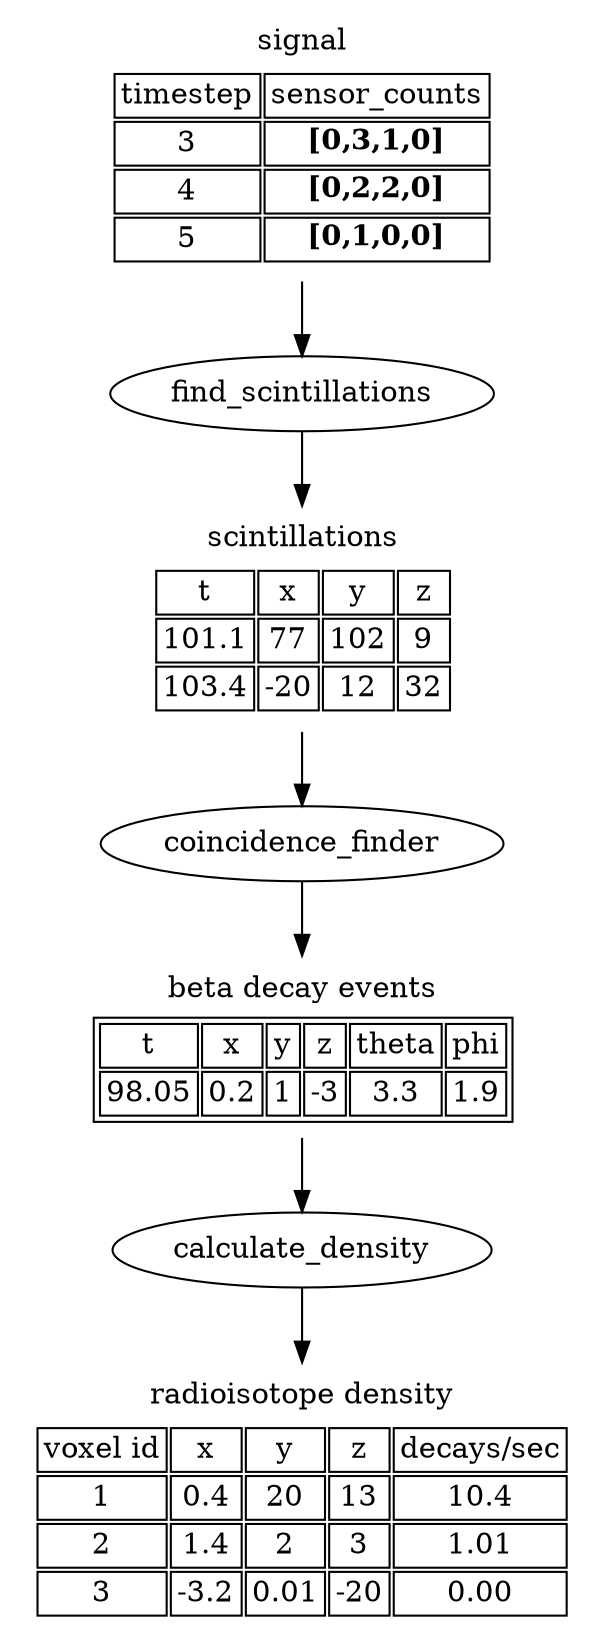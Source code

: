 digraph {
	rankdir="TD";

	signal [
		shape=plaintext
		label=<
		<table border='0'>
			<tr><td>
				signal
			</td></tr>
			<tr><td>
				<table border='0' cellborder='1'>
					<tr><td>timestep</td><td>sensor_counts</td></tr>
					<tr><td>3</td><td><b>[0,3,1,0]</b></td></tr>
					<tr><td>4</td><td><b>[0,2,2,0]</b></td></tr>
					<tr><td>5</td><td><b>[0,1,0,0]</b></td></tr>
				</table>
		</td></tr>
	</table>
	>];

  scintillations [
    shape=plaintext
    label=<
		<table border='0'>
			<tr><td>
				scintillations
			</td></tr>
			<tr><td>
		    <table border='0' cellborder='1'>
			    <tr><td>t</td><td>x</td><td>y</td><td>z</td></tr>
			    <tr><td>101.1</td><td>77</td><td>102</td><td>9</td></tr>
			    <tr><td>103.4</td><td>-20</td><td>12</td><td>32</td></tr>
			   </table>
			</td></tr>
		</table>
  >];

	decays [
		shape=plaintext
		label=<
		<table border='0'>
			<tr><td>
				beta decay events
			</td></tr>
			<tr><td>
				<table border='1' cellborder='1'>
		    <tr><td>t</td><td>x</td><td>y</td><td>z</td><td>theta</td><td>phi</td></tr>
		    <tr><td>98.05</td><td>0.2</td><td>1</td><td>-3</td><td>3.3</td><td>1.9</td></tr>
				</table>
			</td></tr>
		</table>
	>];

	density [
    shape=plaintext
    label=<
		<table border='0'>
			<tr><td>
				radioisotope density
			</td></tr>
			<tr><td>
		    <table border='0' cellborder='1'>
		    <tr><td>voxel id</td><td>x</td><td>y</td><td>z</td><td>decays/sec</td></tr>
		    <tr><td>1</td><td>0.4</td><td>20</td><td>13</td><td>10.4</td></tr>
		    <tr><td>2</td><td>1.4</td><td>2</td><td>3</td><td>1.01</td></tr>
		    <tr><td>3</td><td>-3.2</td><td>0.01</td><td>-20</td><td>0.00</td></tr>
		    </table>
			</td></tr>
		</table>
  >];

	signal -> find_scintillations;
	find_scintillations -> scintillations;
  scintillations -> coincidence_finder;
	coincidence_finder -> decays;
	decays -> calculate_density;
  calculate_density -> density;

}
